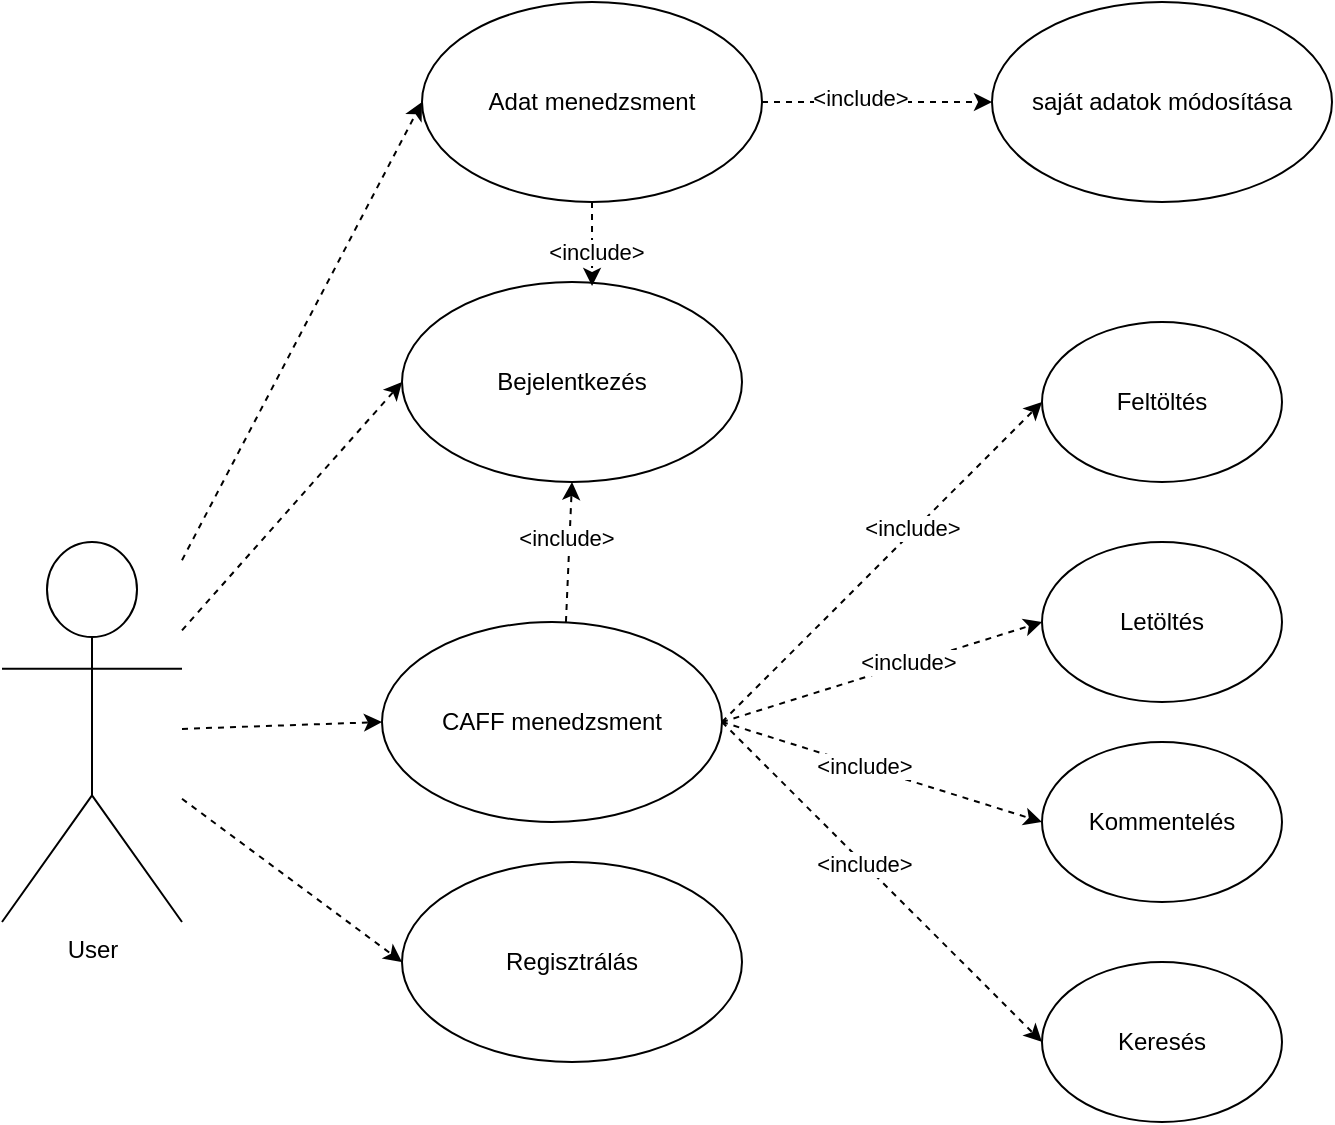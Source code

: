 <mxfile version="15.4.0" type="device"><diagram id="Pm2xcWBlijKU0bskHkSk" name="Page-1"><mxGraphModel dx="1422" dy="1922" grid="1" gridSize="10" guides="1" tooltips="1" connect="1" arrows="1" fold="1" page="1" pageScale="1" pageWidth="850" pageHeight="1100" math="0" shadow="0"><root><mxCell id="0"/><mxCell id="1" parent="0"/><mxCell id="e954ZY57CBxqiiozDPRV-1" value="User" style="shape=umlActor;verticalLabelPosition=bottom;verticalAlign=top;html=1;outlineConnect=0;" parent="1" vertex="1"><mxGeometry x="70" y="220" width="90" height="190" as="geometry"/></mxCell><mxCell id="e954ZY57CBxqiiozDPRV-12" style="rounded=0;orthogonalLoop=1;jettySize=auto;html=1;entryX=0;entryY=0.5;entryDx=0;entryDy=0;dashed=1;startArrow=none;startFill=0;" parent="1" source="e954ZY57CBxqiiozDPRV-1" target="e954ZY57CBxqiiozDPRV-2" edge="1"><mxGeometry relative="1" as="geometry"/></mxCell><mxCell id="e954ZY57CBxqiiozDPRV-2" value="Bejelentkezés" style="ellipse;whiteSpace=wrap;html=1;" parent="1" vertex="1"><mxGeometry x="270" y="90" width="170" height="100" as="geometry"/></mxCell><mxCell id="e954ZY57CBxqiiozDPRV-9" style="rounded=0;orthogonalLoop=1;jettySize=auto;html=1;exitX=1;exitY=0.5;exitDx=0;exitDy=0;entryX=0;entryY=0.5;entryDx=0;entryDy=0;dashed=1;" parent="1" source="e954ZY57CBxqiiozDPRV-5" target="e954ZY57CBxqiiozDPRV-6" edge="1"><mxGeometry relative="1" as="geometry"/></mxCell><mxCell id="e954ZY57CBxqiiozDPRV-16" value="&amp;lt;include&amp;gt;" style="edgeLabel;html=1;align=center;verticalAlign=middle;resizable=0;points=[];" parent="e954ZY57CBxqiiozDPRV-9" vertex="1" connectable="0"><mxGeometry x="0.198" y="2" relative="1" as="geometry"><mxPoint as="offset"/></mxGeometry></mxCell><mxCell id="e954ZY57CBxqiiozDPRV-10" style="rounded=0;orthogonalLoop=1;jettySize=auto;html=1;exitX=1;exitY=0.5;exitDx=0;exitDy=0;entryX=0;entryY=0.5;entryDx=0;entryDy=0;dashed=1;" parent="1" source="e954ZY57CBxqiiozDPRV-5" target="e954ZY57CBxqiiozDPRV-7" edge="1"><mxGeometry relative="1" as="geometry"/></mxCell><mxCell id="e954ZY57CBxqiiozDPRV-19" value="&amp;lt;include&amp;gt;" style="edgeLabel;html=1;align=center;verticalAlign=middle;resizable=0;points=[];" parent="e954ZY57CBxqiiozDPRV-10" vertex="1" connectable="0"><mxGeometry x="0.171" y="1" relative="1" as="geometry"><mxPoint as="offset"/></mxGeometry></mxCell><mxCell id="e954ZY57CBxqiiozDPRV-11" style="rounded=0;orthogonalLoop=1;jettySize=auto;html=1;exitX=1;exitY=0.5;exitDx=0;exitDy=0;entryX=0;entryY=0.5;entryDx=0;entryDy=0;dashed=1;" parent="1" source="e954ZY57CBxqiiozDPRV-5" target="e954ZY57CBxqiiozDPRV-8" edge="1"><mxGeometry relative="1" as="geometry"/></mxCell><mxCell id="e954ZY57CBxqiiozDPRV-18" value="&amp;lt;include&amp;gt;" style="edgeLabel;html=1;align=center;verticalAlign=middle;resizable=0;points=[];" parent="e954ZY57CBxqiiozDPRV-11" vertex="1" connectable="0"><mxGeometry x="-0.115" relative="1" as="geometry"><mxPoint as="offset"/></mxGeometry></mxCell><mxCell id="e954ZY57CBxqiiozDPRV-5" value="CAFF menedzsment" style="ellipse;whiteSpace=wrap;html=1;" parent="1" vertex="1"><mxGeometry x="260" y="260" width="170" height="100" as="geometry"/></mxCell><mxCell id="e954ZY57CBxqiiozDPRV-6" value="Feltöltés" style="ellipse;whiteSpace=wrap;html=1;" parent="1" vertex="1"><mxGeometry x="590" y="110" width="120" height="80" as="geometry"/></mxCell><mxCell id="e954ZY57CBxqiiozDPRV-7" value="Letöltés" style="ellipse;whiteSpace=wrap;html=1;" parent="1" vertex="1"><mxGeometry x="590" y="220" width="120" height="80" as="geometry"/></mxCell><mxCell id="e954ZY57CBxqiiozDPRV-8" value="Kommentelés" style="ellipse;whiteSpace=wrap;html=1;" parent="1" vertex="1"><mxGeometry x="590" y="320" width="120" height="80" as="geometry"/></mxCell><mxCell id="e954ZY57CBxqiiozDPRV-13" style="rounded=0;orthogonalLoop=1;jettySize=auto;html=1;entryX=0;entryY=0.5;entryDx=0;entryDy=0;dashed=1;startArrow=none;startFill=0;" parent="1" source="e954ZY57CBxqiiozDPRV-1" target="e954ZY57CBxqiiozDPRV-5" edge="1"><mxGeometry relative="1" as="geometry"><mxPoint x="190" y="503.333" as="sourcePoint"/><mxPoint x="260" y="370" as="targetPoint"/></mxGeometry></mxCell><mxCell id="e954ZY57CBxqiiozDPRV-14" value="Regisztrálás" style="ellipse;whiteSpace=wrap;html=1;" parent="1" vertex="1"><mxGeometry x="270" y="380" width="170" height="100" as="geometry"/></mxCell><mxCell id="e954ZY57CBxqiiozDPRV-15" style="rounded=0;orthogonalLoop=1;jettySize=auto;html=1;entryX=0;entryY=0.5;entryDx=0;entryDy=0;dashed=1;startArrow=none;startFill=0;" parent="1" source="e954ZY57CBxqiiozDPRV-1" target="e954ZY57CBxqiiozDPRV-14" edge="1"><mxGeometry relative="1" as="geometry"><mxPoint x="160" y="280" as="sourcePoint"/><mxPoint x="260" y="380" as="targetPoint"/></mxGeometry></mxCell><mxCell id="e954ZY57CBxqiiozDPRV-20" value="Keresés" style="ellipse;whiteSpace=wrap;html=1;" parent="1" vertex="1"><mxGeometry x="590" y="430" width="120" height="80" as="geometry"/></mxCell><mxCell id="e954ZY57CBxqiiozDPRV-21" style="rounded=0;orthogonalLoop=1;jettySize=auto;html=1;exitX=1;exitY=0.5;exitDx=0;exitDy=0;entryX=0;entryY=0.5;entryDx=0;entryDy=0;dashed=1;" parent="1" source="e954ZY57CBxqiiozDPRV-5" target="e954ZY57CBxqiiozDPRV-20" edge="1"><mxGeometry relative="1" as="geometry"><mxPoint x="450" y="420" as="sourcePoint"/></mxGeometry></mxCell><mxCell id="e954ZY57CBxqiiozDPRV-22" value="&amp;lt;include&amp;gt;" style="edgeLabel;html=1;align=center;verticalAlign=middle;resizable=0;points=[];" parent="e954ZY57CBxqiiozDPRV-21" vertex="1" connectable="0"><mxGeometry x="-0.115" relative="1" as="geometry"><mxPoint as="offset"/></mxGeometry></mxCell><mxCell id="e954ZY57CBxqiiozDPRV-23" style="rounded=0;orthogonalLoop=1;jettySize=auto;html=1;exitX=0.541;exitY=0;exitDx=0;exitDy=0;entryX=0.5;entryY=1;entryDx=0;entryDy=0;dashed=1;exitPerimeter=0;" parent="1" source="e954ZY57CBxqiiozDPRV-5" target="e954ZY57CBxqiiozDPRV-2" edge="1"><mxGeometry relative="1" as="geometry"><mxPoint x="400" y="260" as="sourcePoint"/><mxPoint x="560" y="80" as="targetPoint"/></mxGeometry></mxCell><mxCell id="e954ZY57CBxqiiozDPRV-24" value="&amp;lt;include&amp;gt;" style="edgeLabel;html=1;align=center;verticalAlign=middle;resizable=0;points=[];" parent="e954ZY57CBxqiiozDPRV-23" vertex="1" connectable="0"><mxGeometry x="0.198" y="2" relative="1" as="geometry"><mxPoint as="offset"/></mxGeometry></mxCell><mxCell id="Z91LvS0b7xZ51yPLzJFG-1" value="Adat menedzsment" style="ellipse;whiteSpace=wrap;html=1;" parent="1" vertex="1"><mxGeometry x="280" y="-50" width="170" height="100" as="geometry"/></mxCell><mxCell id="Z91LvS0b7xZ51yPLzJFG-2" style="rounded=0;orthogonalLoop=1;jettySize=auto;html=1;dashed=1;startArrow=none;startFill=0;entryX=0;entryY=0.5;entryDx=0;entryDy=0;" parent="1" source="e954ZY57CBxqiiozDPRV-1" target="Z91LvS0b7xZ51yPLzJFG-1" edge="1"><mxGeometry relative="1" as="geometry"><mxPoint x="170" y="420" as="sourcePoint"/><mxPoint x="230" y="467" as="targetPoint"/></mxGeometry></mxCell><mxCell id="Z91LvS0b7xZ51yPLzJFG-3" value="saját adatok módosítása" style="ellipse;whiteSpace=wrap;html=1;" parent="1" vertex="1"><mxGeometry x="565" y="-50" width="170" height="100" as="geometry"/></mxCell><mxCell id="Z91LvS0b7xZ51yPLzJFG-4" style="rounded=0;orthogonalLoop=1;jettySize=auto;html=1;dashed=1;startArrow=none;startFill=0;entryX=0;entryY=0.5;entryDx=0;entryDy=0;exitX=1;exitY=0.5;exitDx=0;exitDy=0;" parent="1" source="Z91LvS0b7xZ51yPLzJFG-1" target="Z91LvS0b7xZ51yPLzJFG-3" edge="1"><mxGeometry relative="1" as="geometry"><mxPoint x="170" y="239.355" as="sourcePoint"/><mxPoint x="280" y="30" as="targetPoint"/><Array as="points"><mxPoint x="510"/></Array></mxGeometry></mxCell><mxCell id="Z91LvS0b7xZ51yPLzJFG-5" value="&amp;lt;include&amp;gt;" style="edgeLabel;html=1;align=center;verticalAlign=middle;resizable=0;points=[];" parent="Z91LvS0b7xZ51yPLzJFG-4" vertex="1" connectable="0"><mxGeometry x="-0.152" y="2" relative="1" as="geometry"><mxPoint as="offset"/></mxGeometry></mxCell><mxCell id="Z91LvS0b7xZ51yPLzJFG-6" style="rounded=0;orthogonalLoop=1;jettySize=auto;html=1;exitX=0.5;exitY=1;exitDx=0;exitDy=0;entryX=0.559;entryY=0.02;entryDx=0;entryDy=0;dashed=1;entryPerimeter=0;" parent="1" source="Z91LvS0b7xZ51yPLzJFG-1" target="e954ZY57CBxqiiozDPRV-2" edge="1"><mxGeometry relative="1" as="geometry"><mxPoint x="440" y="325" as="sourcePoint"/><mxPoint x="600" y="160" as="targetPoint"/></mxGeometry></mxCell><mxCell id="Z91LvS0b7xZ51yPLzJFG-7" value="&amp;lt;include&amp;gt;" style="edgeLabel;html=1;align=center;verticalAlign=middle;resizable=0;points=[];" parent="Z91LvS0b7xZ51yPLzJFG-6" vertex="1" connectable="0"><mxGeometry x="0.198" y="2" relative="1" as="geometry"><mxPoint as="offset"/></mxGeometry></mxCell></root></mxGraphModel></diagram></mxfile>